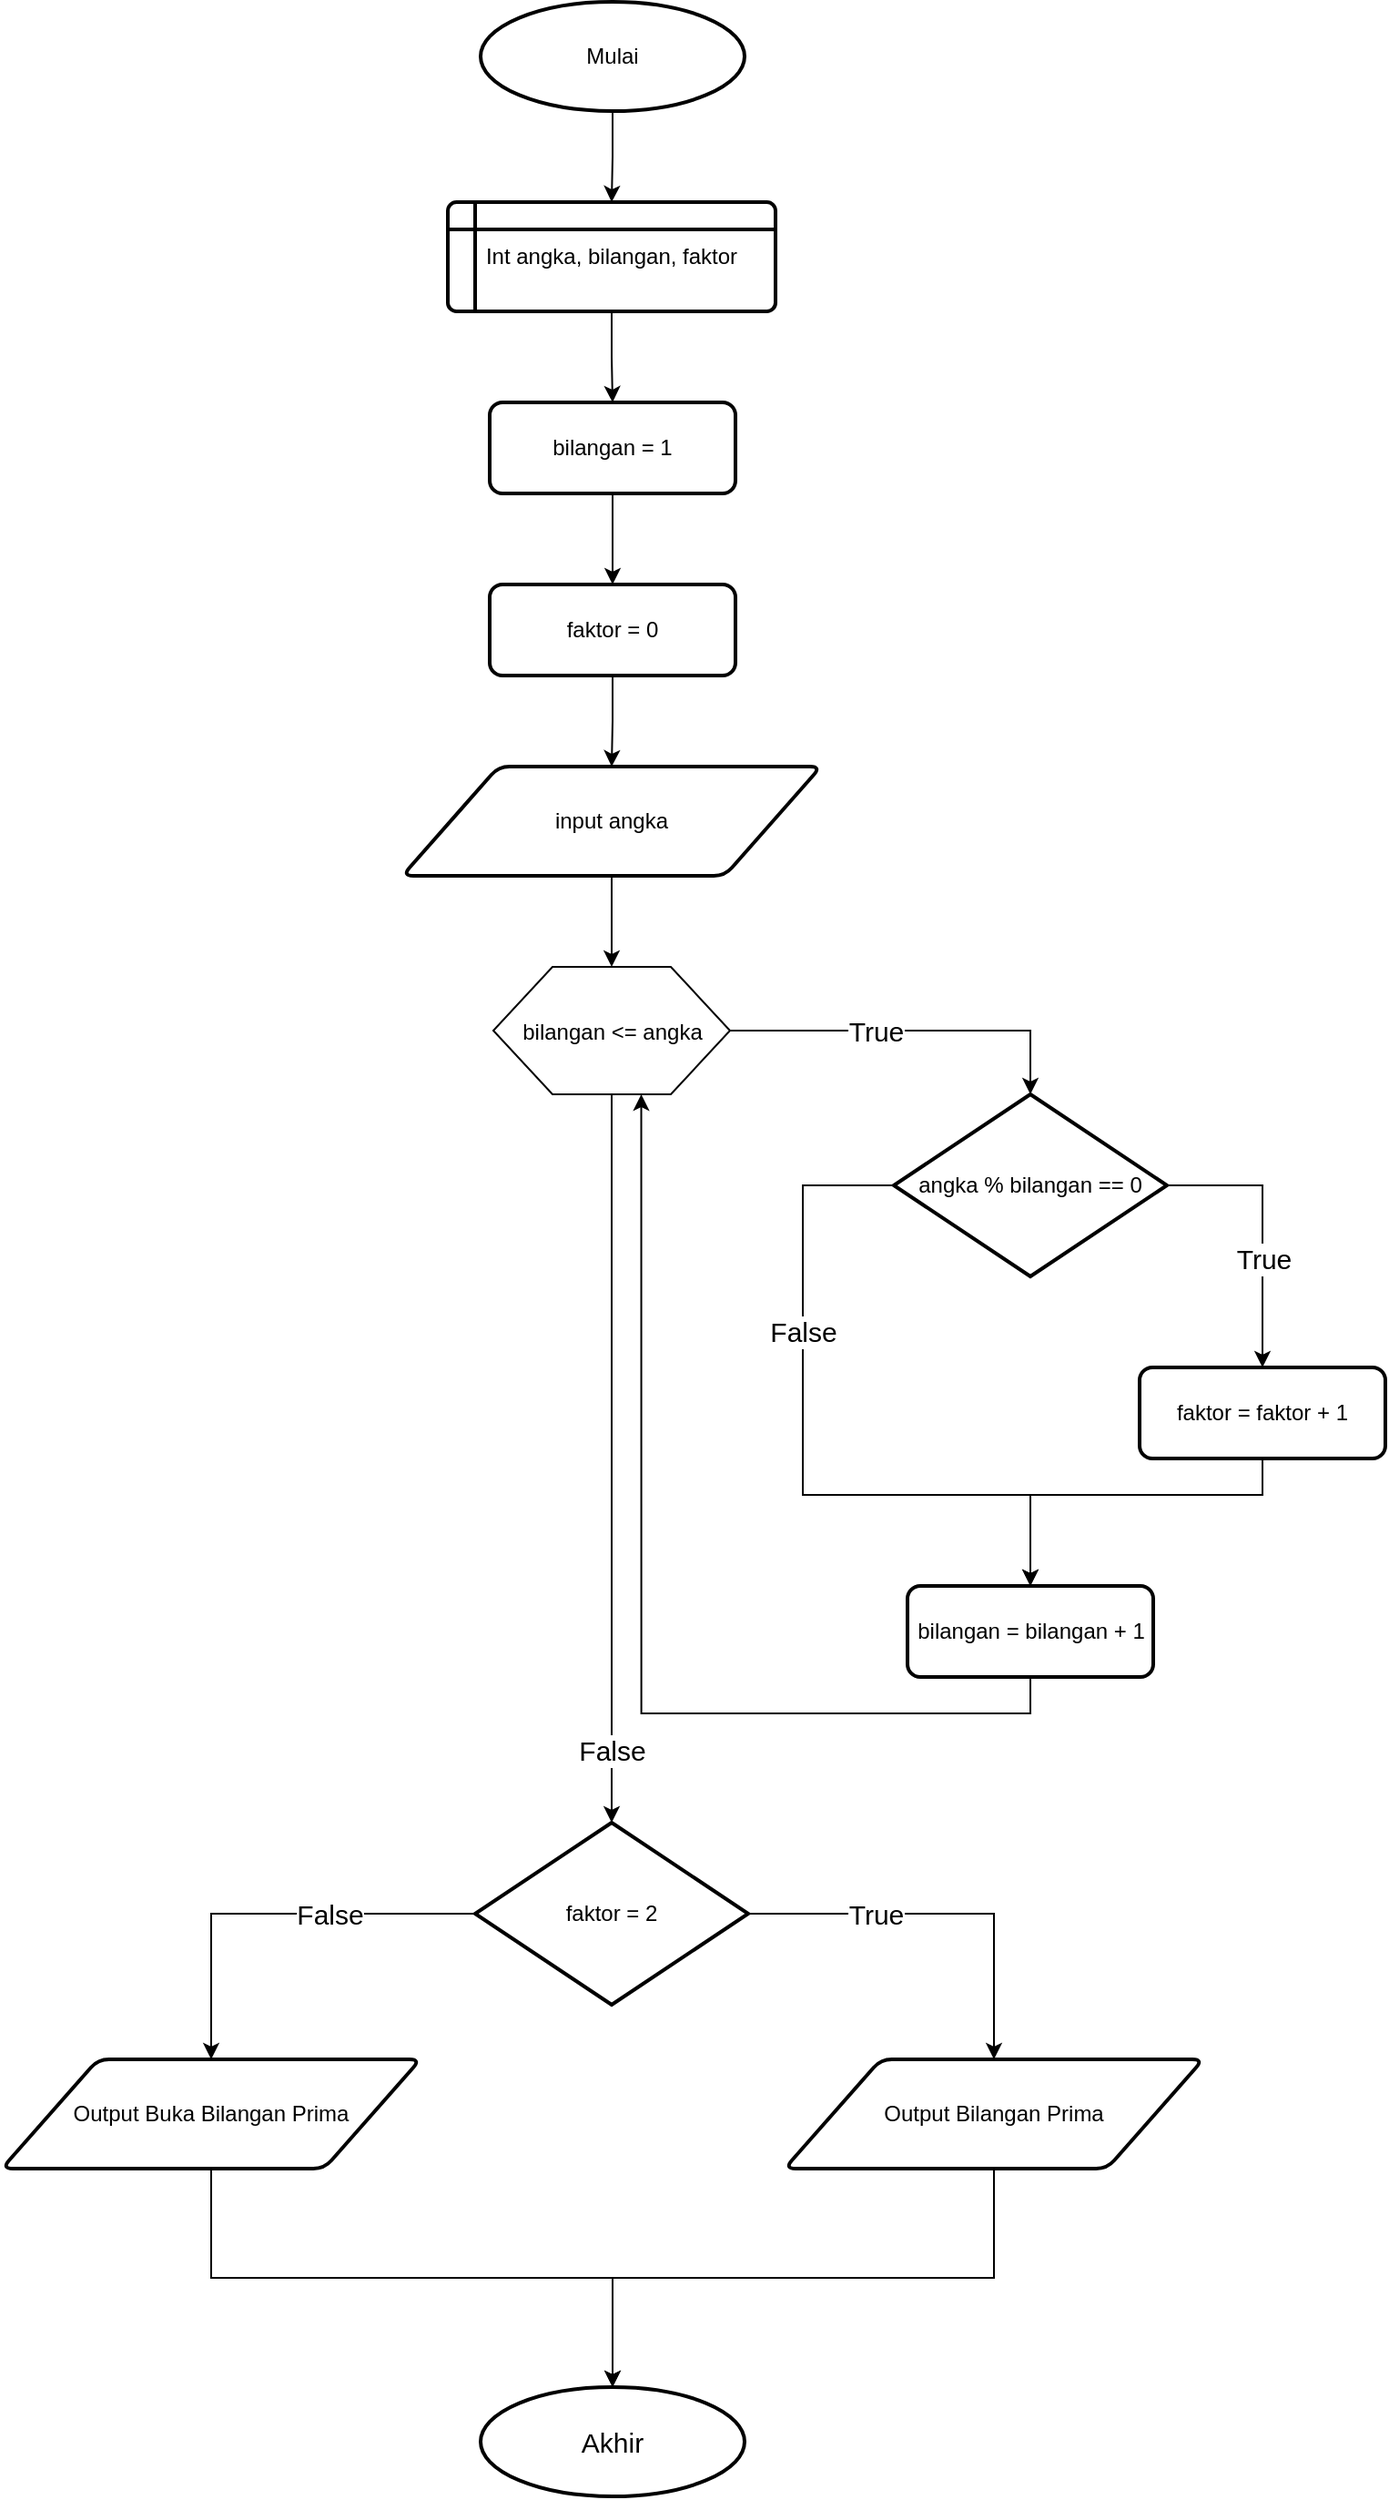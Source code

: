 <mxfile version="20.8.20" type="device"><diagram name="Page-1" id="tIGAh6odmNK9g4yyLUpT"><mxGraphModel dx="3000" dy="1594" grid="1" gridSize="10" guides="1" tooltips="1" connect="1" arrows="1" fold="1" page="1" pageScale="1" pageWidth="850" pageHeight="1100" math="0" shadow="0"><root><mxCell id="0"/><mxCell id="1" parent="0"/><mxCell id="2SGA1Q0-5kdtxAbKdGar-25" value="" style="edgeStyle=orthogonalEdgeStyle;rounded=0;orthogonalLoop=1;jettySize=auto;html=1;fontSize=15;" edge="1" parent="1" source="2SGA1Q0-5kdtxAbKdGar-1" target="2SGA1Q0-5kdtxAbKdGar-2"><mxGeometry relative="1" as="geometry"/></mxCell><mxCell id="2SGA1Q0-5kdtxAbKdGar-1" value="Mulai" style="strokeWidth=2;html=1;shape=mxgraph.flowchart.start_1;whiteSpace=wrap;" vertex="1" parent="1"><mxGeometry x="353" y="30" width="145" height="60" as="geometry"/></mxCell><mxCell id="2SGA1Q0-5kdtxAbKdGar-9" value="" style="edgeStyle=orthogonalEdgeStyle;rounded=0;orthogonalLoop=1;jettySize=auto;html=1;" edge="1" parent="1" source="2SGA1Q0-5kdtxAbKdGar-2" target="2SGA1Q0-5kdtxAbKdGar-3"><mxGeometry relative="1" as="geometry"/></mxCell><mxCell id="2SGA1Q0-5kdtxAbKdGar-2" value="Int angka, bilangan, faktor" style="shape=internalStorage;whiteSpace=wrap;html=1;dx=15;dy=15;rounded=1;arcSize=8;strokeWidth=2;" vertex="1" parent="1"><mxGeometry x="335" y="140" width="180" height="60" as="geometry"/></mxCell><mxCell id="2SGA1Q0-5kdtxAbKdGar-10" value="" style="edgeStyle=orthogonalEdgeStyle;rounded=0;orthogonalLoop=1;jettySize=auto;html=1;" edge="1" parent="1" source="2SGA1Q0-5kdtxAbKdGar-3" target="2SGA1Q0-5kdtxAbKdGar-4"><mxGeometry relative="1" as="geometry"/></mxCell><mxCell id="2SGA1Q0-5kdtxAbKdGar-3" value="bilangan = 1" style="rounded=1;whiteSpace=wrap;html=1;absoluteArcSize=1;arcSize=14;strokeWidth=2;" vertex="1" parent="1"><mxGeometry x="358" y="250" width="135" height="50" as="geometry"/></mxCell><mxCell id="2SGA1Q0-5kdtxAbKdGar-11" value="" style="edgeStyle=orthogonalEdgeStyle;rounded=0;orthogonalLoop=1;jettySize=auto;html=1;" edge="1" parent="1" source="2SGA1Q0-5kdtxAbKdGar-4" target="2SGA1Q0-5kdtxAbKdGar-5"><mxGeometry relative="1" as="geometry"/></mxCell><mxCell id="2SGA1Q0-5kdtxAbKdGar-4" value="faktor = 0" style="rounded=1;whiteSpace=wrap;html=1;absoluteArcSize=1;arcSize=14;strokeWidth=2;" vertex="1" parent="1"><mxGeometry x="358" y="350" width="135" height="50" as="geometry"/></mxCell><mxCell id="2SGA1Q0-5kdtxAbKdGar-12" value="" style="edgeStyle=orthogonalEdgeStyle;rounded=0;orthogonalLoop=1;jettySize=auto;html=1;" edge="1" parent="1" source="2SGA1Q0-5kdtxAbKdGar-5" target="2SGA1Q0-5kdtxAbKdGar-6"><mxGeometry relative="1" as="geometry"/></mxCell><mxCell id="2SGA1Q0-5kdtxAbKdGar-5" value="input angka" style="shape=parallelogram;html=1;strokeWidth=2;perimeter=parallelogramPerimeter;whiteSpace=wrap;rounded=1;arcSize=12;size=0.23;" vertex="1" parent="1"><mxGeometry x="310" y="450" width="230" height="60" as="geometry"/></mxCell><mxCell id="2SGA1Q0-5kdtxAbKdGar-13" value="&lt;font style=&quot;font-size: 15px;&quot;&gt;True&lt;/font&gt;" style="edgeStyle=orthogonalEdgeStyle;rounded=0;orthogonalLoop=1;jettySize=auto;html=1;" edge="1" parent="1" source="2SGA1Q0-5kdtxAbKdGar-6" target="2SGA1Q0-5kdtxAbKdGar-8"><mxGeometry x="-0.2" relative="1" as="geometry"><Array as="points"><mxPoint x="655" y="595"/></Array><mxPoint as="offset"/></mxGeometry></mxCell><mxCell id="2SGA1Q0-5kdtxAbKdGar-24" value="False" style="edgeStyle=orthogonalEdgeStyle;rounded=0;orthogonalLoop=1;jettySize=auto;html=1;exitX=0.5;exitY=1;exitDx=0;exitDy=0;entryX=0.5;entryY=0;entryDx=0;entryDy=0;entryPerimeter=0;fontSize=15;" edge="1" parent="1" source="2SGA1Q0-5kdtxAbKdGar-6" target="2SGA1Q0-5kdtxAbKdGar-23"><mxGeometry x="0.8" relative="1" as="geometry"><mxPoint as="offset"/></mxGeometry></mxCell><mxCell id="2SGA1Q0-5kdtxAbKdGar-6" value="&lt;p style=&quot;line-height: 0%;&quot;&gt;bilangan &amp;lt;= angka&lt;/p&gt;" style="verticalLabelPosition=middle;verticalAlign=middle;html=1;shape=hexagon;perimeter=hexagonPerimeter2;arcSize=6;size=0.25;align=center;labelPosition=center;" vertex="1" parent="1"><mxGeometry x="360" y="560" width="130" height="70" as="geometry"/></mxCell><mxCell id="2SGA1Q0-5kdtxAbKdGar-15" value="True" style="edgeStyle=orthogonalEdgeStyle;rounded=0;orthogonalLoop=1;jettySize=auto;html=1;exitX=1;exitY=0.5;exitDx=0;exitDy=0;exitPerimeter=0;entryX=0.5;entryY=0;entryDx=0;entryDy=0;fontSize=15;" edge="1" parent="1" source="2SGA1Q0-5kdtxAbKdGar-8" target="2SGA1Q0-5kdtxAbKdGar-14"><mxGeometry x="0.213" relative="1" as="geometry"><mxPoint as="offset"/></mxGeometry></mxCell><mxCell id="2SGA1Q0-5kdtxAbKdGar-19" value="False" style="edgeStyle=orthogonalEdgeStyle;rounded=0;orthogonalLoop=1;jettySize=auto;html=1;exitX=0;exitY=0.5;exitDx=0;exitDy=0;exitPerimeter=0;entryX=0.5;entryY=0;entryDx=0;entryDy=0;fontSize=15;" edge="1" parent="1" source="2SGA1Q0-5kdtxAbKdGar-8" target="2SGA1Q0-5kdtxAbKdGar-16"><mxGeometry x="-0.342" relative="1" as="geometry"><Array as="points"><mxPoint x="530" y="680"/><mxPoint x="530" y="850"/><mxPoint x="655" y="850"/></Array><mxPoint as="offset"/></mxGeometry></mxCell><mxCell id="2SGA1Q0-5kdtxAbKdGar-8" value="angka % bilangan == 0" style="strokeWidth=2;html=1;shape=mxgraph.flowchart.decision;whiteSpace=wrap;" vertex="1" parent="1"><mxGeometry x="580" y="630" width="150" height="100" as="geometry"/></mxCell><mxCell id="2SGA1Q0-5kdtxAbKdGar-22" style="edgeStyle=orthogonalEdgeStyle;rounded=0;orthogonalLoop=1;jettySize=auto;html=1;exitX=0.5;exitY=1;exitDx=0;exitDy=0;entryX=0.5;entryY=0;entryDx=0;entryDy=0;fontSize=15;" edge="1" parent="1" source="2SGA1Q0-5kdtxAbKdGar-14" target="2SGA1Q0-5kdtxAbKdGar-16"><mxGeometry relative="1" as="geometry"><Array as="points"><mxPoint x="783" y="850"/><mxPoint x="655" y="850"/></Array></mxGeometry></mxCell><mxCell id="2SGA1Q0-5kdtxAbKdGar-14" value="faktor = faktor + 1" style="rounded=1;whiteSpace=wrap;html=1;absoluteArcSize=1;arcSize=14;strokeWidth=2;" vertex="1" parent="1"><mxGeometry x="715" y="780" width="135" height="50" as="geometry"/></mxCell><mxCell id="2SGA1Q0-5kdtxAbKdGar-21" style="edgeStyle=orthogonalEdgeStyle;rounded=0;orthogonalLoop=1;jettySize=auto;html=1;exitX=0.5;exitY=1;exitDx=0;exitDy=0;entryX=0.625;entryY=1;entryDx=0;entryDy=0;" edge="1" parent="1" source="2SGA1Q0-5kdtxAbKdGar-16" target="2SGA1Q0-5kdtxAbKdGar-6"><mxGeometry relative="1" as="geometry"/></mxCell><mxCell id="2SGA1Q0-5kdtxAbKdGar-16" value="bilangan = bilangan + 1" style="rounded=1;whiteSpace=wrap;html=1;absoluteArcSize=1;arcSize=14;strokeWidth=2;" vertex="1" parent="1"><mxGeometry x="587.5" y="900" width="135" height="50" as="geometry"/></mxCell><mxCell id="2SGA1Q0-5kdtxAbKdGar-28" value="True" style="edgeStyle=orthogonalEdgeStyle;rounded=0;orthogonalLoop=1;jettySize=auto;html=1;exitX=1;exitY=0.5;exitDx=0;exitDy=0;exitPerimeter=0;fontSize=15;" edge="1" parent="1" source="2SGA1Q0-5kdtxAbKdGar-23" target="2SGA1Q0-5kdtxAbKdGar-26"><mxGeometry x="-0.349" relative="1" as="geometry"><mxPoint as="offset"/></mxGeometry></mxCell><mxCell id="2SGA1Q0-5kdtxAbKdGar-30" value="False" style="edgeStyle=orthogonalEdgeStyle;rounded=0;orthogonalLoop=1;jettySize=auto;html=1;exitX=0;exitY=0.5;exitDx=0;exitDy=0;exitPerimeter=0;entryX=0.5;entryY=0;entryDx=0;entryDy=0;fontSize=15;" edge="1" parent="1" source="2SGA1Q0-5kdtxAbKdGar-23" target="2SGA1Q0-5kdtxAbKdGar-27"><mxGeometry x="-0.289" relative="1" as="geometry"><mxPoint as="offset"/></mxGeometry></mxCell><mxCell id="2SGA1Q0-5kdtxAbKdGar-23" value="faktor = 2" style="strokeWidth=2;html=1;shape=mxgraph.flowchart.decision;whiteSpace=wrap;" vertex="1" parent="1"><mxGeometry x="350" y="1030" width="150" height="100" as="geometry"/></mxCell><mxCell id="2SGA1Q0-5kdtxAbKdGar-32" style="edgeStyle=orthogonalEdgeStyle;rounded=0;orthogonalLoop=1;jettySize=auto;html=1;exitX=0.5;exitY=1;exitDx=0;exitDy=0;entryX=0.5;entryY=0;entryDx=0;entryDy=0;entryPerimeter=0;fontSize=15;" edge="1" parent="1" source="2SGA1Q0-5kdtxAbKdGar-26" target="2SGA1Q0-5kdtxAbKdGar-31"><mxGeometry relative="1" as="geometry"/></mxCell><mxCell id="2SGA1Q0-5kdtxAbKdGar-26" value="Output Bilangan Prima" style="shape=parallelogram;html=1;strokeWidth=2;perimeter=parallelogramPerimeter;whiteSpace=wrap;rounded=1;arcSize=12;size=0.23;" vertex="1" parent="1"><mxGeometry x="520" y="1160" width="230" height="60" as="geometry"/></mxCell><mxCell id="2SGA1Q0-5kdtxAbKdGar-34" style="edgeStyle=orthogonalEdgeStyle;rounded=0;orthogonalLoop=1;jettySize=auto;html=1;exitX=0.5;exitY=1;exitDx=0;exitDy=0;entryX=0.5;entryY=0;entryDx=0;entryDy=0;entryPerimeter=0;fontSize=15;" edge="1" parent="1" source="2SGA1Q0-5kdtxAbKdGar-27" target="2SGA1Q0-5kdtxAbKdGar-31"><mxGeometry relative="1" as="geometry"/></mxCell><mxCell id="2SGA1Q0-5kdtxAbKdGar-27" value="Output Buka Bilangan Prima" style="shape=parallelogram;html=1;strokeWidth=2;perimeter=parallelogramPerimeter;whiteSpace=wrap;rounded=1;arcSize=12;size=0.23;" vertex="1" parent="1"><mxGeometry x="90" y="1160" width="230" height="60" as="geometry"/></mxCell><mxCell id="2SGA1Q0-5kdtxAbKdGar-31" value="Akhir" style="strokeWidth=2;html=1;shape=mxgraph.flowchart.start_1;whiteSpace=wrap;fontSize=15;" vertex="1" parent="1"><mxGeometry x="353" y="1340" width="145" height="60" as="geometry"/></mxCell></root></mxGraphModel></diagram></mxfile>